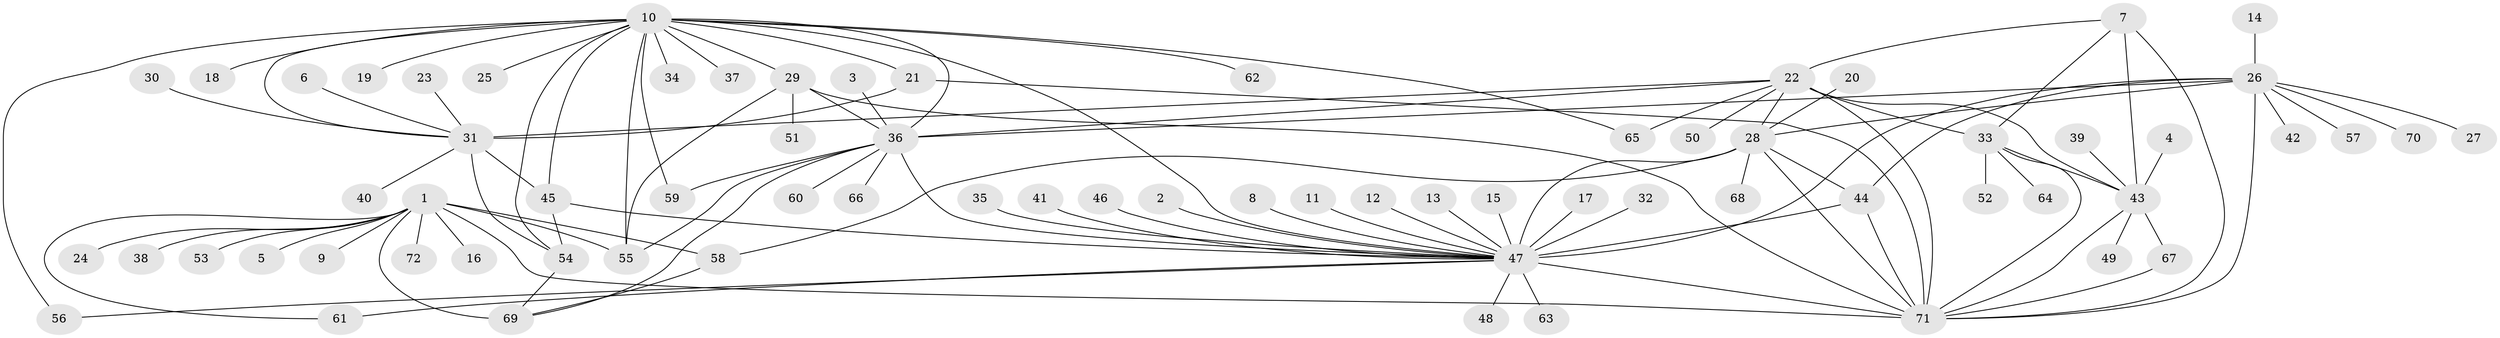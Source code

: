 // original degree distribution, {10: 0.04895104895104895, 8: 0.027972027972027972, 7: 0.027972027972027972, 6: 0.02097902097902098, 9: 0.055944055944055944, 14: 0.013986013986013986, 15: 0.013986013986013986, 11: 0.02097902097902098, 13: 0.013986013986013986, 1: 0.5734265734265734, 2: 0.13986013986013987, 3: 0.03496503496503497, 4: 0.006993006993006993}
// Generated by graph-tools (version 1.1) at 2025/50/03/09/25 03:50:37]
// undirected, 72 vertices, 108 edges
graph export_dot {
graph [start="1"]
  node [color=gray90,style=filled];
  1;
  2;
  3;
  4;
  5;
  6;
  7;
  8;
  9;
  10;
  11;
  12;
  13;
  14;
  15;
  16;
  17;
  18;
  19;
  20;
  21;
  22;
  23;
  24;
  25;
  26;
  27;
  28;
  29;
  30;
  31;
  32;
  33;
  34;
  35;
  36;
  37;
  38;
  39;
  40;
  41;
  42;
  43;
  44;
  45;
  46;
  47;
  48;
  49;
  50;
  51;
  52;
  53;
  54;
  55;
  56;
  57;
  58;
  59;
  60;
  61;
  62;
  63;
  64;
  65;
  66;
  67;
  68;
  69;
  70;
  71;
  72;
  1 -- 5 [weight=1.0];
  1 -- 9 [weight=1.0];
  1 -- 16 [weight=1.0];
  1 -- 24 [weight=1.0];
  1 -- 38 [weight=1.0];
  1 -- 53 [weight=1.0];
  1 -- 55 [weight=1.0];
  1 -- 58 [weight=8.0];
  1 -- 61 [weight=1.0];
  1 -- 69 [weight=4.0];
  1 -- 71 [weight=1.0];
  1 -- 72 [weight=1.0];
  2 -- 47 [weight=1.0];
  3 -- 36 [weight=1.0];
  4 -- 43 [weight=1.0];
  6 -- 31 [weight=1.0];
  7 -- 22 [weight=1.0];
  7 -- 33 [weight=1.0];
  7 -- 43 [weight=3.0];
  7 -- 71 [weight=1.0];
  8 -- 47 [weight=1.0];
  10 -- 18 [weight=1.0];
  10 -- 19 [weight=1.0];
  10 -- 21 [weight=1.0];
  10 -- 25 [weight=1.0];
  10 -- 29 [weight=4.0];
  10 -- 31 [weight=4.0];
  10 -- 34 [weight=1.0];
  10 -- 36 [weight=4.0];
  10 -- 37 [weight=1.0];
  10 -- 45 [weight=1.0];
  10 -- 47 [weight=1.0];
  10 -- 54 [weight=1.0];
  10 -- 55 [weight=4.0];
  10 -- 56 [weight=1.0];
  10 -- 59 [weight=1.0];
  10 -- 62 [weight=1.0];
  10 -- 65 [weight=2.0];
  11 -- 47 [weight=1.0];
  12 -- 47 [weight=1.0];
  13 -- 47 [weight=1.0];
  14 -- 26 [weight=1.0];
  15 -- 47 [weight=1.0];
  17 -- 47 [weight=1.0];
  20 -- 28 [weight=1.0];
  21 -- 31 [weight=1.0];
  21 -- 71 [weight=1.0];
  22 -- 28 [weight=1.0];
  22 -- 31 [weight=1.0];
  22 -- 33 [weight=1.0];
  22 -- 36 [weight=1.0];
  22 -- 43 [weight=3.0];
  22 -- 50 [weight=1.0];
  22 -- 65 [weight=1.0];
  22 -- 71 [weight=1.0];
  23 -- 31 [weight=1.0];
  26 -- 27 [weight=1.0];
  26 -- 28 [weight=1.0];
  26 -- 36 [weight=1.0];
  26 -- 42 [weight=1.0];
  26 -- 44 [weight=1.0];
  26 -- 47 [weight=3.0];
  26 -- 57 [weight=1.0];
  26 -- 70 [weight=1.0];
  26 -- 71 [weight=1.0];
  28 -- 44 [weight=1.0];
  28 -- 47 [weight=3.0];
  28 -- 58 [weight=1.0];
  28 -- 68 [weight=1.0];
  28 -- 71 [weight=1.0];
  29 -- 36 [weight=1.0];
  29 -- 51 [weight=1.0];
  29 -- 55 [weight=1.0];
  29 -- 71 [weight=1.0];
  30 -- 31 [weight=1.0];
  31 -- 40 [weight=1.0];
  31 -- 45 [weight=4.0];
  31 -- 54 [weight=4.0];
  32 -- 47 [weight=1.0];
  33 -- 43 [weight=3.0];
  33 -- 52 [weight=1.0];
  33 -- 64 [weight=1.0];
  33 -- 71 [weight=1.0];
  35 -- 47 [weight=1.0];
  36 -- 47 [weight=1.0];
  36 -- 55 [weight=1.0];
  36 -- 59 [weight=1.0];
  36 -- 60 [weight=1.0];
  36 -- 66 [weight=1.0];
  36 -- 69 [weight=1.0];
  39 -- 43 [weight=1.0];
  41 -- 47 [weight=1.0];
  43 -- 49 [weight=1.0];
  43 -- 67 [weight=1.0];
  43 -- 71 [weight=3.0];
  44 -- 47 [weight=3.0];
  44 -- 71 [weight=1.0];
  45 -- 47 [weight=1.0];
  45 -- 54 [weight=1.0];
  46 -- 47 [weight=1.0];
  47 -- 48 [weight=1.0];
  47 -- 56 [weight=1.0];
  47 -- 61 [weight=1.0];
  47 -- 63 [weight=1.0];
  47 -- 71 [weight=3.0];
  54 -- 69 [weight=1.0];
  58 -- 69 [weight=2.0];
  67 -- 71 [weight=1.0];
}
